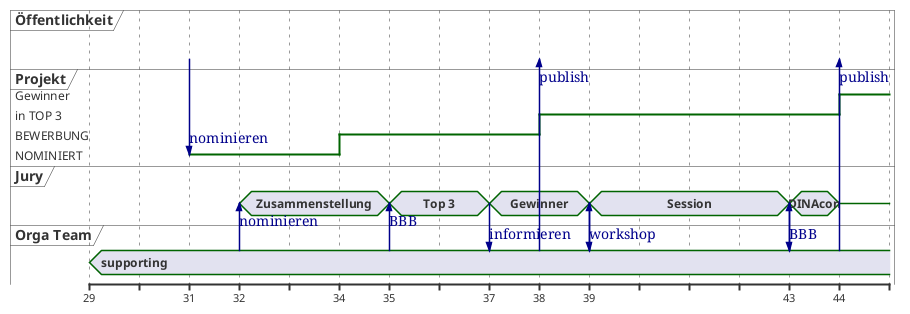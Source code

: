 @startuml
concise "Öffentlichkeit" as public
robust "Projekt" as proj
concise "Jury" as jury
concise "Orga Team" as orga

@29
orga is supporting

@+2
proj is NOMINIERT
public -> proj : nominieren

@+1
orga -> jury : nominieren
jury is Zusammenstellung

@+2
proj is BEWERBUNG

@+1
jury is "Top 3"
orga -> jury : BBB

@+2
jury is "Gewinner"
jury -> orga : informieren

@+1
proj is "in TOP 3"
orga -> public : publish

@+1
jury is "Session"
orga -> jury
jury -> orga : workshop

@+4
orga -> jury
jury -> orga : BBB
jury is "DINAcon"

@+1
proj is Gewinner
orga -> public : publish
jury is {-}
@enduml
